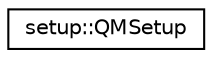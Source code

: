 digraph "Graphical Class Hierarchy"
{
 // LATEX_PDF_SIZE
  edge [fontname="Helvetica",fontsize="10",labelfontname="Helvetica",labelfontsize="10"];
  node [fontname="Helvetica",fontsize="10",shape=record];
  rankdir="LR";
  Node0 [label="setup::QMSetup",height=0.2,width=0.4,color="black", fillcolor="white", style="filled",URL="$classsetup_1_1QMSetup.html",tooltip="Setup QM."];
}
